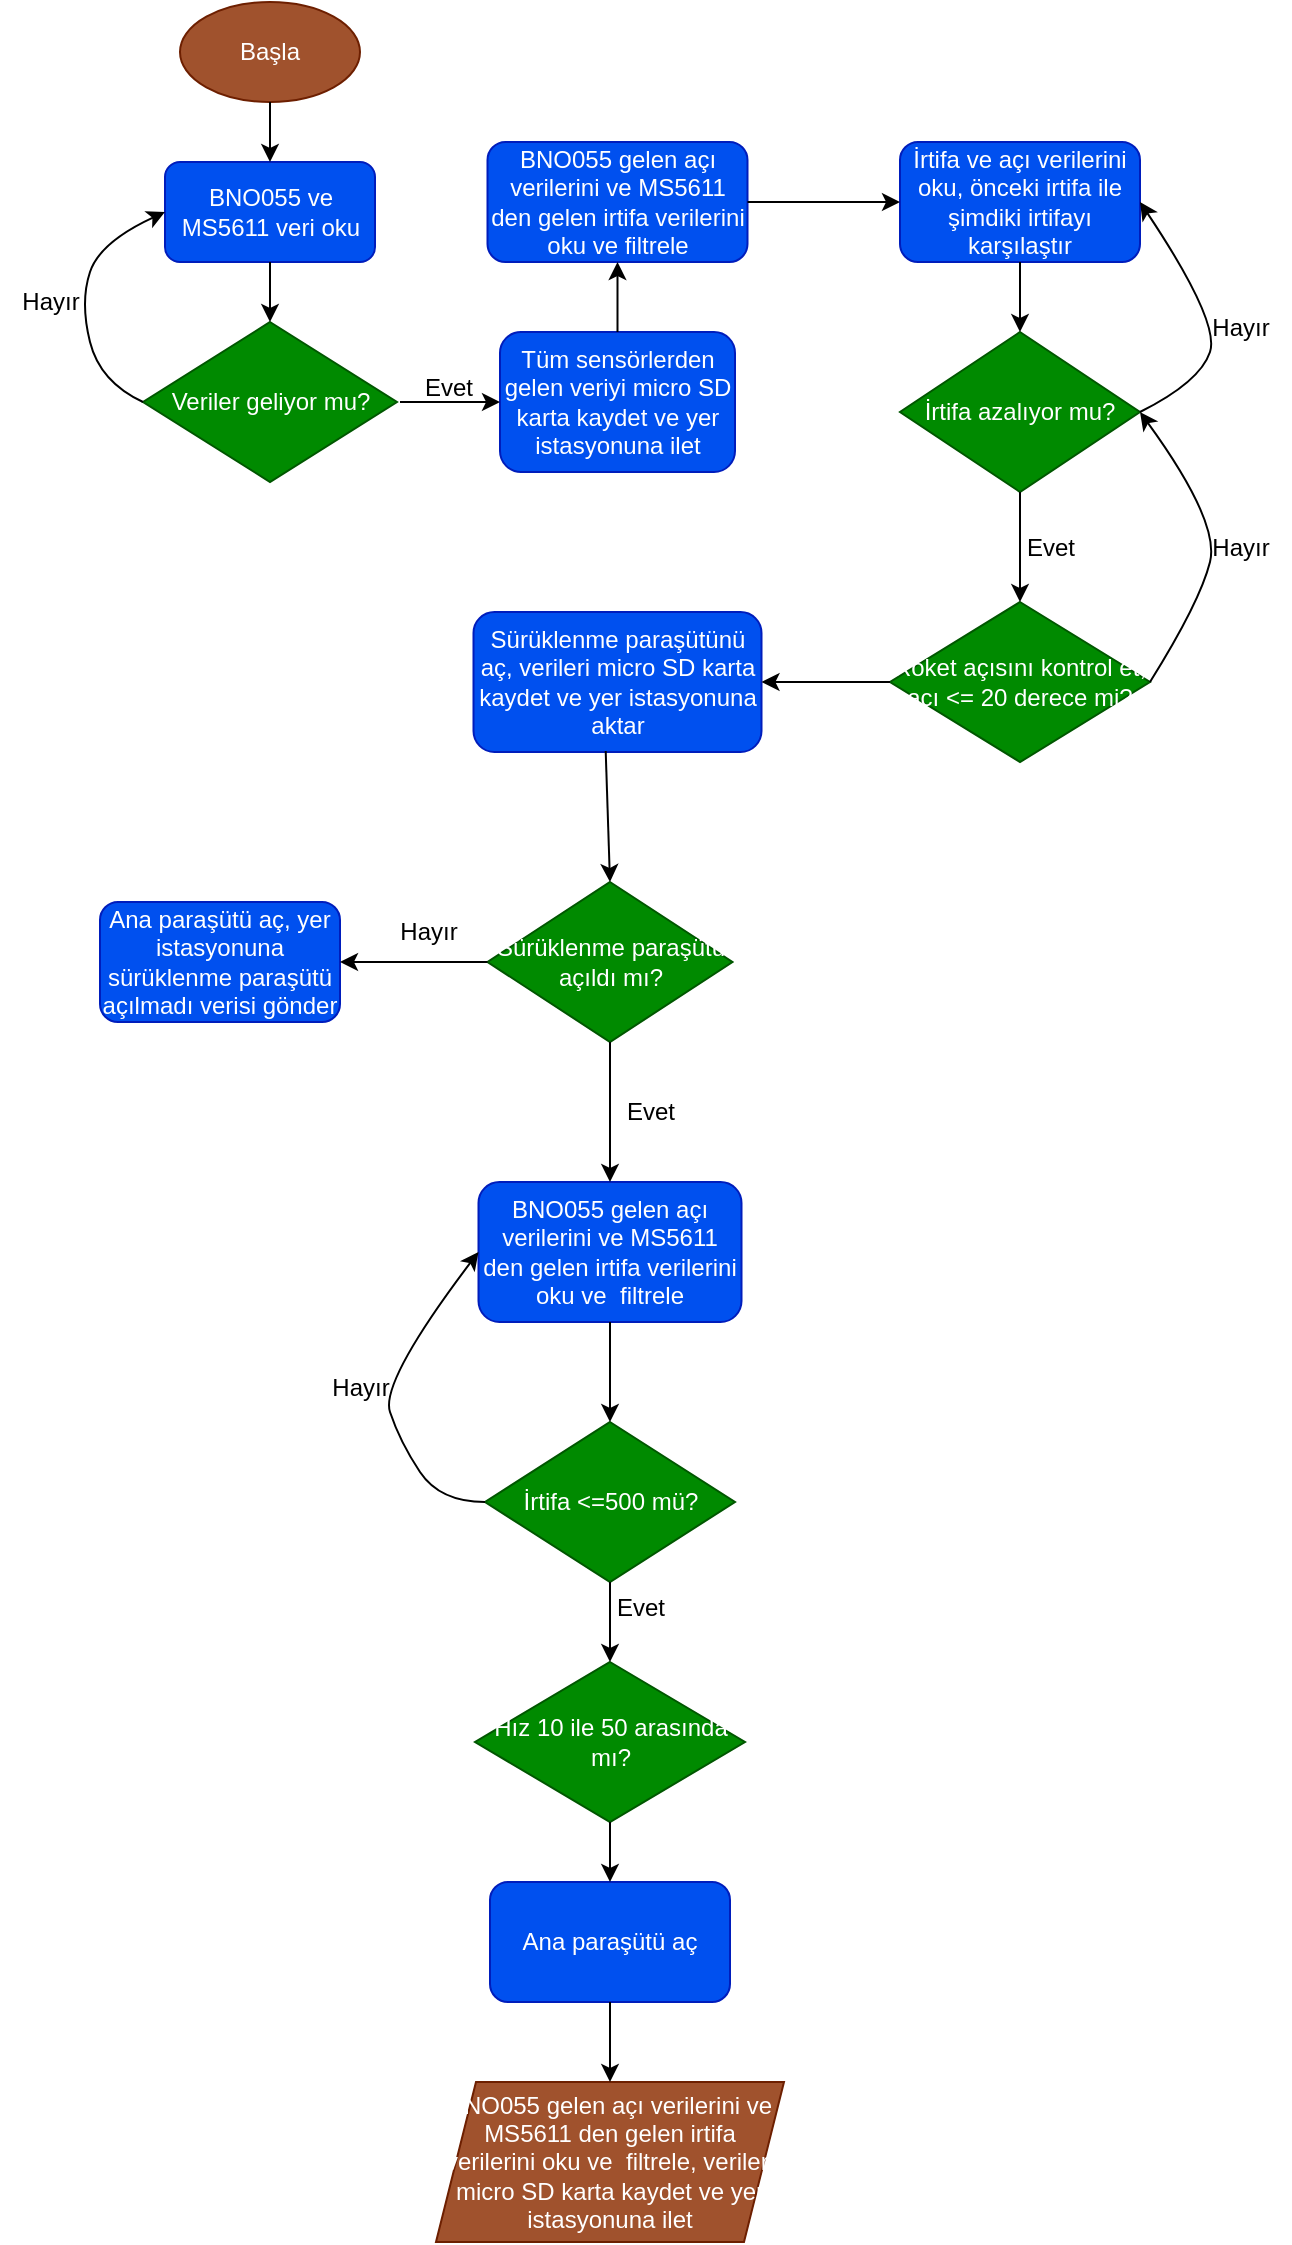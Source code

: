 <mxfile version="23.1.8" type="github">
  <diagram id="C5RBs43oDa-KdzZeNtuy" name="Page-1">
    <mxGraphModel dx="714" dy="1110" grid="1" gridSize="10" guides="1" tooltips="1" connect="1" arrows="1" fold="1" page="1" pageScale="1" pageWidth="827" pageHeight="1169" math="0" shadow="0">
      <root>
        <mxCell id="WIyWlLk6GJQsqaUBKTNV-0" />
        <mxCell id="WIyWlLk6GJQsqaUBKTNV-1" parent="WIyWlLk6GJQsqaUBKTNV-0" />
        <mxCell id="jm2D2IKr8xj5Y7DlY04t-2" value="Başla" style="ellipse;whiteSpace=wrap;html=1;fillColor=#a0522d;fontColor=#ffffff;strokeColor=#6D1F00;" vertex="1" parent="WIyWlLk6GJQsqaUBKTNV-1">
          <mxGeometry x="150" y="30" width="90" height="50" as="geometry" />
        </mxCell>
        <mxCell id="jm2D2IKr8xj5Y7DlY04t-4" value="BNO055 ve MS5611 veri oku" style="rounded=1;whiteSpace=wrap;html=1;fillColor=#0050EF;fontColor=#ffffff;strokeColor=#001DBC;" vertex="1" parent="WIyWlLk6GJQsqaUBKTNV-1">
          <mxGeometry x="142.5" y="110" width="105" height="50" as="geometry" />
        </mxCell>
        <mxCell id="jm2D2IKr8xj5Y7DlY04t-5" value="Veriler geliyor mu?" style="rhombus;whiteSpace=wrap;html=1;fillColor=#008a00;strokeColor=#005700;fontColor=#ffffff;" vertex="1" parent="WIyWlLk6GJQsqaUBKTNV-1">
          <mxGeometry x="131.5" y="190" width="127" height="80" as="geometry" />
        </mxCell>
        <mxCell id="jm2D2IKr8xj5Y7DlY04t-6" value="Tüm sensörlerden gelen veriyi micro SD karta kaydet ve yer istasyonuna ilet" style="rounded=1;whiteSpace=wrap;html=1;fillColor=#0050ef;strokeColor=#001DBC;fontColor=#ffffff;" vertex="1" parent="WIyWlLk6GJQsqaUBKTNV-1">
          <mxGeometry x="310" y="195" width="117.5" height="70" as="geometry" />
        </mxCell>
        <mxCell id="jm2D2IKr8xj5Y7DlY04t-7" value="" style="endArrow=classic;html=1;rounded=0;entryX=0.5;entryY=0;entryDx=0;entryDy=0;exitX=0.5;exitY=1;exitDx=0;exitDy=0;" edge="1" parent="WIyWlLk6GJQsqaUBKTNV-1" source="jm2D2IKr8xj5Y7DlY04t-2" target="jm2D2IKr8xj5Y7DlY04t-4">
          <mxGeometry width="50" height="50" relative="1" as="geometry">
            <mxPoint x="290" y="100" as="sourcePoint" />
            <mxPoint x="290" y="70" as="targetPoint" />
          </mxGeometry>
        </mxCell>
        <mxCell id="jm2D2IKr8xj5Y7DlY04t-8" value="" style="endArrow=classic;html=1;rounded=0;entryX=0.5;entryY=0;entryDx=0;entryDy=0;exitX=0.5;exitY=1;exitDx=0;exitDy=0;" edge="1" parent="WIyWlLk6GJQsqaUBKTNV-1" source="jm2D2IKr8xj5Y7DlY04t-4" target="jm2D2IKr8xj5Y7DlY04t-5">
          <mxGeometry width="50" height="50" relative="1" as="geometry">
            <mxPoint x="280" y="150" as="sourcePoint" />
            <mxPoint x="330" y="100" as="targetPoint" />
          </mxGeometry>
        </mxCell>
        <mxCell id="jm2D2IKr8xj5Y7DlY04t-9" value="" style="endArrow=classic;html=1;rounded=0;entryX=0;entryY=0.5;entryDx=0;entryDy=0;" edge="1" parent="WIyWlLk6GJQsqaUBKTNV-1" target="jm2D2IKr8xj5Y7DlY04t-6">
          <mxGeometry width="50" height="50" relative="1" as="geometry">
            <mxPoint x="260" y="230" as="sourcePoint" />
            <mxPoint x="320" y="150" as="targetPoint" />
          </mxGeometry>
        </mxCell>
        <mxCell id="jm2D2IKr8xj5Y7DlY04t-10" value="Evet" style="text;html=1;align=center;verticalAlign=middle;resizable=0;points=[];autosize=1;strokeColor=none;fillColor=none;labelBackgroundColor=none;" vertex="1" parent="WIyWlLk6GJQsqaUBKTNV-1">
          <mxGeometry x="258.5" y="208" width="50" height="30" as="geometry" />
        </mxCell>
        <mxCell id="jm2D2IKr8xj5Y7DlY04t-11" value="" style="curved=1;endArrow=classic;html=1;rounded=0;entryX=0;entryY=0.5;entryDx=0;entryDy=0;exitX=0;exitY=0.5;exitDx=0;exitDy=0;" edge="1" parent="WIyWlLk6GJQsqaUBKTNV-1" source="jm2D2IKr8xj5Y7DlY04t-5" target="jm2D2IKr8xj5Y7DlY04t-4">
          <mxGeometry width="50" height="50" relative="1" as="geometry">
            <mxPoint x="90" y="190" as="sourcePoint" />
            <mxPoint x="140" y="140" as="targetPoint" />
            <Array as="points">
              <mxPoint x="110" y="220" />
              <mxPoint x="100" y="180" />
              <mxPoint x="110" y="150" />
            </Array>
          </mxGeometry>
        </mxCell>
        <mxCell id="jm2D2IKr8xj5Y7DlY04t-12" value="Hayır" style="text;html=1;align=center;verticalAlign=middle;resizable=0;points=[];autosize=1;strokeColor=none;fillColor=none;" vertex="1" parent="WIyWlLk6GJQsqaUBKTNV-1">
          <mxGeometry x="60" y="165" width="50" height="30" as="geometry" />
        </mxCell>
        <mxCell id="jm2D2IKr8xj5Y7DlY04t-13" value="BNO055 gelen açı verilerini ve MS5611 den gelen irtifa verilerini oku ve filtrele" style="rounded=1;whiteSpace=wrap;html=1;fillColor=#0050ef;fontColor=#ffffff;strokeColor=#001DBC;" vertex="1" parent="WIyWlLk6GJQsqaUBKTNV-1">
          <mxGeometry x="303.75" y="100" width="130" height="60" as="geometry" />
        </mxCell>
        <mxCell id="jm2D2IKr8xj5Y7DlY04t-14" value="İrtifa ve açı verilerini oku, önceki irtifa ile şimdiki irtifayı karşılaştır" style="rounded=1;whiteSpace=wrap;html=1;fillColor=#0050ef;fontColor=#ffffff;strokeColor=#001DBC;" vertex="1" parent="WIyWlLk6GJQsqaUBKTNV-1">
          <mxGeometry x="510" y="100" width="120" height="60" as="geometry" />
        </mxCell>
        <mxCell id="jm2D2IKr8xj5Y7DlY04t-15" value="İrtifa azalıyor mu?" style="rhombus;whiteSpace=wrap;html=1;fillColor=#008a00;strokeColor=#005700;fontColor=#ffffff;" vertex="1" parent="WIyWlLk6GJQsqaUBKTNV-1">
          <mxGeometry x="510" y="195" width="120" height="80" as="geometry" />
        </mxCell>
        <mxCell id="jm2D2IKr8xj5Y7DlY04t-16" value="" style="endArrow=classic;html=1;rounded=0;entryX=0.5;entryY=1;entryDx=0;entryDy=0;exitX=0.5;exitY=0;exitDx=0;exitDy=0;" edge="1" parent="WIyWlLk6GJQsqaUBKTNV-1" source="jm2D2IKr8xj5Y7DlY04t-6" target="jm2D2IKr8xj5Y7DlY04t-13">
          <mxGeometry width="50" height="50" relative="1" as="geometry">
            <mxPoint x="310" y="350" as="sourcePoint" />
            <mxPoint x="360" y="300" as="targetPoint" />
          </mxGeometry>
        </mxCell>
        <mxCell id="jm2D2IKr8xj5Y7DlY04t-17" value="" style="endArrow=classic;html=1;rounded=0;exitX=1;exitY=0.5;exitDx=0;exitDy=0;entryX=0;entryY=0.5;entryDx=0;entryDy=0;" edge="1" parent="WIyWlLk6GJQsqaUBKTNV-1" source="jm2D2IKr8xj5Y7DlY04t-13" target="jm2D2IKr8xj5Y7DlY04t-14">
          <mxGeometry width="50" height="50" relative="1" as="geometry">
            <mxPoint x="440" y="170" as="sourcePoint" />
            <mxPoint x="490" y="120" as="targetPoint" />
          </mxGeometry>
        </mxCell>
        <mxCell id="jm2D2IKr8xj5Y7DlY04t-18" value="" style="endArrow=classic;html=1;rounded=0;exitX=0.5;exitY=1;exitDx=0;exitDy=0;entryX=0.5;entryY=0;entryDx=0;entryDy=0;" edge="1" parent="WIyWlLk6GJQsqaUBKTNV-1" source="jm2D2IKr8xj5Y7DlY04t-14" target="jm2D2IKr8xj5Y7DlY04t-15">
          <mxGeometry width="50" height="50" relative="1" as="geometry">
            <mxPoint x="650" y="210" as="sourcePoint" />
            <mxPoint x="570" y="190" as="targetPoint" />
          </mxGeometry>
        </mxCell>
        <mxCell id="jm2D2IKr8xj5Y7DlY04t-20" value="" style="curved=1;endArrow=classic;html=1;rounded=0;entryX=1;entryY=0.5;entryDx=0;entryDy=0;exitX=1;exitY=0.5;exitDx=0;exitDy=0;" edge="1" parent="WIyWlLk6GJQsqaUBKTNV-1" source="jm2D2IKr8xj5Y7DlY04t-15" target="jm2D2IKr8xj5Y7DlY04t-14">
          <mxGeometry width="50" height="50" relative="1" as="geometry">
            <mxPoint x="620" y="230" as="sourcePoint" />
            <mxPoint x="670" y="180" as="targetPoint" />
            <Array as="points">
              <mxPoint x="660" y="220" />
              <mxPoint x="670" y="190" />
            </Array>
          </mxGeometry>
        </mxCell>
        <mxCell id="jm2D2IKr8xj5Y7DlY04t-21" value="Hayır" style="text;html=1;align=center;verticalAlign=middle;resizable=0;points=[];autosize=1;strokeColor=none;fillColor=none;" vertex="1" parent="WIyWlLk6GJQsqaUBKTNV-1">
          <mxGeometry x="655" y="178" width="50" height="30" as="geometry" />
        </mxCell>
        <mxCell id="jm2D2IKr8xj5Y7DlY04t-22" value="Roket açısını kontrol et, açı &amp;lt;= 20 derece mi?" style="rhombus;whiteSpace=wrap;html=1;fillColor=#008a00;fontColor=#ffffff;strokeColor=#005700;" vertex="1" parent="WIyWlLk6GJQsqaUBKTNV-1">
          <mxGeometry x="505" y="330" width="130" height="80" as="geometry" />
        </mxCell>
        <mxCell id="jm2D2IKr8xj5Y7DlY04t-23" value="" style="endArrow=classic;html=1;rounded=0;entryX=0.5;entryY=0;entryDx=0;entryDy=0;exitX=0.5;exitY=1;exitDx=0;exitDy=0;" edge="1" parent="WIyWlLk6GJQsqaUBKTNV-1" source="jm2D2IKr8xj5Y7DlY04t-15" target="jm2D2IKr8xj5Y7DlY04t-22">
          <mxGeometry width="50" height="50" relative="1" as="geometry">
            <mxPoint x="430" y="360" as="sourcePoint" />
            <mxPoint x="480" y="310" as="targetPoint" />
          </mxGeometry>
        </mxCell>
        <mxCell id="jm2D2IKr8xj5Y7DlY04t-24" value="Evet" style="text;html=1;align=center;verticalAlign=middle;resizable=0;points=[];autosize=1;strokeColor=none;fillColor=none;" vertex="1" parent="WIyWlLk6GJQsqaUBKTNV-1">
          <mxGeometry x="560" y="288" width="50" height="30" as="geometry" />
        </mxCell>
        <mxCell id="jm2D2IKr8xj5Y7DlY04t-25" value="" style="curved=1;endArrow=classic;html=1;rounded=0;entryX=1;entryY=0.5;entryDx=0;entryDy=0;exitX=1;exitY=0.5;exitDx=0;exitDy=0;" edge="1" parent="WIyWlLk6GJQsqaUBKTNV-1" source="jm2D2IKr8xj5Y7DlY04t-22" target="jm2D2IKr8xj5Y7DlY04t-15">
          <mxGeometry width="50" height="50" relative="1" as="geometry">
            <mxPoint x="670" y="340" as="sourcePoint" />
            <mxPoint x="720" y="290" as="targetPoint" />
            <Array as="points">
              <mxPoint x="660" y="330" />
              <mxPoint x="670" y="290" />
            </Array>
          </mxGeometry>
        </mxCell>
        <mxCell id="jm2D2IKr8xj5Y7DlY04t-26" value="Hayır" style="text;html=1;align=center;verticalAlign=middle;resizable=0;points=[];autosize=1;strokeColor=none;fillColor=none;" vertex="1" parent="WIyWlLk6GJQsqaUBKTNV-1">
          <mxGeometry x="655" y="288" width="50" height="30" as="geometry" />
        </mxCell>
        <mxCell id="jm2D2IKr8xj5Y7DlY04t-27" value="Sürüklenme paraşütünü aç, verileri micro SD karta kaydet ve yer istasyonuna aktar" style="rounded=1;whiteSpace=wrap;html=1;fillColor=#0050ef;fontColor=#ffffff;strokeColor=#001DBC;" vertex="1" parent="WIyWlLk6GJQsqaUBKTNV-1">
          <mxGeometry x="296.75" y="335" width="144" height="70" as="geometry" />
        </mxCell>
        <mxCell id="jm2D2IKr8xj5Y7DlY04t-28" value="" style="endArrow=classic;html=1;rounded=0;entryX=1;entryY=0.5;entryDx=0;entryDy=0;exitX=0;exitY=0.5;exitDx=0;exitDy=0;" edge="1" parent="WIyWlLk6GJQsqaUBKTNV-1" source="jm2D2IKr8xj5Y7DlY04t-22" target="jm2D2IKr8xj5Y7DlY04t-27">
          <mxGeometry width="50" height="50" relative="1" as="geometry">
            <mxPoint x="440" y="460" as="sourcePoint" />
            <mxPoint x="490" y="410" as="targetPoint" />
          </mxGeometry>
        </mxCell>
        <mxCell id="jm2D2IKr8xj5Y7DlY04t-30" value="Sürüklenme paraşütü açıldı mı?" style="rhombus;whiteSpace=wrap;html=1;fillColor=#008a00;fontColor=#ffffff;strokeColor=#005700;" vertex="1" parent="WIyWlLk6GJQsqaUBKTNV-1">
          <mxGeometry x="303.75" y="470" width="122.5" height="80" as="geometry" />
        </mxCell>
        <mxCell id="jm2D2IKr8xj5Y7DlY04t-33" value="BNO055 gelen açı verilerini ve MS5611 den gelen irtifa verilerini oku ve&amp;nbsp; filtrele" style="rounded=1;whiteSpace=wrap;html=1;fillColor=#0050ef;fontColor=#ffffff;strokeColor=#001DBC;" vertex="1" parent="WIyWlLk6GJQsqaUBKTNV-1">
          <mxGeometry x="299.25" y="620" width="131.5" height="70" as="geometry" />
        </mxCell>
        <mxCell id="jm2D2IKr8xj5Y7DlY04t-34" value="" style="endArrow=classic;html=1;rounded=0;entryX=0.5;entryY=0;entryDx=0;entryDy=0;exitX=0.5;exitY=1;exitDx=0;exitDy=0;" edge="1" parent="WIyWlLk6GJQsqaUBKTNV-1" source="jm2D2IKr8xj5Y7DlY04t-30" target="jm2D2IKr8xj5Y7DlY04t-33">
          <mxGeometry width="50" height="50" relative="1" as="geometry">
            <mxPoint x="120" y="460" as="sourcePoint" />
            <mxPoint x="170" y="410" as="targetPoint" />
          </mxGeometry>
        </mxCell>
        <mxCell id="jm2D2IKr8xj5Y7DlY04t-35" value="Evet" style="text;html=1;align=center;verticalAlign=middle;resizable=0;points=[];autosize=1;strokeColor=none;fillColor=none;" vertex="1" parent="WIyWlLk6GJQsqaUBKTNV-1">
          <mxGeometry x="360" y="569.5" width="50" height="30" as="geometry" />
        </mxCell>
        <mxCell id="jm2D2IKr8xj5Y7DlY04t-38" value="" style="endArrow=classic;html=1;rounded=0;entryX=0.5;entryY=0;entryDx=0;entryDy=0;exitX=0.459;exitY=0.993;exitDx=0;exitDy=0;exitPerimeter=0;" edge="1" parent="WIyWlLk6GJQsqaUBKTNV-1" source="jm2D2IKr8xj5Y7DlY04t-27" target="jm2D2IKr8xj5Y7DlY04t-30">
          <mxGeometry width="50" height="50" relative="1" as="geometry">
            <mxPoint x="310" y="480" as="sourcePoint" />
            <mxPoint x="360" y="430" as="targetPoint" />
          </mxGeometry>
        </mxCell>
        <mxCell id="jm2D2IKr8xj5Y7DlY04t-39" value="Ana paraşütü aç, yer istasyonuna sürüklenme paraşütü açılmadı verisi gönder" style="rounded=1;whiteSpace=wrap;html=1;fillColor=#0050ef;fontColor=#ffffff;strokeColor=#001DBC;" vertex="1" parent="WIyWlLk6GJQsqaUBKTNV-1">
          <mxGeometry x="110" y="480" width="120" height="60" as="geometry" />
        </mxCell>
        <mxCell id="jm2D2IKr8xj5Y7DlY04t-40" value="" style="endArrow=classic;html=1;rounded=0;entryX=1;entryY=0.5;entryDx=0;entryDy=0;exitX=0;exitY=0.5;exitDx=0;exitDy=0;" edge="1" parent="WIyWlLk6GJQsqaUBKTNV-1" source="jm2D2IKr8xj5Y7DlY04t-30" target="jm2D2IKr8xj5Y7DlY04t-39">
          <mxGeometry width="50" height="50" relative="1" as="geometry">
            <mxPoint x="300" y="510" as="sourcePoint" />
            <mxPoint x="270" y="540" as="targetPoint" />
          </mxGeometry>
        </mxCell>
        <mxCell id="jm2D2IKr8xj5Y7DlY04t-41" value="Hayır" style="text;html=1;align=center;verticalAlign=middle;resizable=0;points=[];autosize=1;strokeColor=none;fillColor=none;" vertex="1" parent="WIyWlLk6GJQsqaUBKTNV-1">
          <mxGeometry x="249.25" y="480" width="50" height="30" as="geometry" />
        </mxCell>
        <mxCell id="jm2D2IKr8xj5Y7DlY04t-42" value="İrtifa &amp;lt;=500 mü?" style="rhombus;whiteSpace=wrap;html=1;fillColor=#008a00;fontColor=#ffffff;strokeColor=#005700;" vertex="1" parent="WIyWlLk6GJQsqaUBKTNV-1">
          <mxGeometry x="302.5" y="740" width="125" height="80" as="geometry" />
        </mxCell>
        <mxCell id="jm2D2IKr8xj5Y7DlY04t-43" value="" style="endArrow=classic;html=1;rounded=0;entryX=0.5;entryY=0;entryDx=0;entryDy=0;exitX=0.5;exitY=1;exitDx=0;exitDy=0;" edge="1" parent="WIyWlLk6GJQsqaUBKTNV-1" source="jm2D2IKr8xj5Y7DlY04t-33" target="jm2D2IKr8xj5Y7DlY04t-42">
          <mxGeometry width="50" height="50" relative="1" as="geometry">
            <mxPoint x="290" y="760" as="sourcePoint" />
            <mxPoint x="340" y="710" as="targetPoint" />
          </mxGeometry>
        </mxCell>
        <mxCell id="jm2D2IKr8xj5Y7DlY04t-44" value="Hız 10 ile 50 arasında mı?" style="rhombus;whiteSpace=wrap;html=1;fillColor=#008a00;fontColor=#ffffff;strokeColor=#005700;" vertex="1" parent="WIyWlLk6GJQsqaUBKTNV-1">
          <mxGeometry x="297.5" y="860" width="135" height="80" as="geometry" />
        </mxCell>
        <mxCell id="jm2D2IKr8xj5Y7DlY04t-45" value="" style="endArrow=classic;html=1;rounded=0;entryX=0.5;entryY=0;entryDx=0;entryDy=0;exitX=0.5;exitY=1;exitDx=0;exitDy=0;" edge="1" parent="WIyWlLk6GJQsqaUBKTNV-1" source="jm2D2IKr8xj5Y7DlY04t-42" target="jm2D2IKr8xj5Y7DlY04t-44">
          <mxGeometry width="50" height="50" relative="1" as="geometry">
            <mxPoint x="290" y="870" as="sourcePoint" />
            <mxPoint x="340" y="820" as="targetPoint" />
          </mxGeometry>
        </mxCell>
        <mxCell id="jm2D2IKr8xj5Y7DlY04t-46" value="" style="curved=1;endArrow=classic;html=1;rounded=0;exitX=0;exitY=0.5;exitDx=0;exitDy=0;entryX=0;entryY=0.5;entryDx=0;entryDy=0;" edge="1" parent="WIyWlLk6GJQsqaUBKTNV-1" source="jm2D2IKr8xj5Y7DlY04t-42" target="jm2D2IKr8xj5Y7DlY04t-33">
          <mxGeometry width="50" height="50" relative="1" as="geometry">
            <mxPoint x="230" y="780" as="sourcePoint" />
            <mxPoint x="280" y="730" as="targetPoint" />
            <Array as="points">
              <mxPoint x="280" y="780" />
              <mxPoint x="260" y="750" />
              <mxPoint x="250" y="720" />
            </Array>
          </mxGeometry>
        </mxCell>
        <mxCell id="jm2D2IKr8xj5Y7DlY04t-47" value="Hayır" style="text;html=1;align=center;verticalAlign=middle;resizable=0;points=[];autosize=1;strokeColor=none;fillColor=none;" vertex="1" parent="WIyWlLk6GJQsqaUBKTNV-1">
          <mxGeometry x="215" y="708" width="50" height="30" as="geometry" />
        </mxCell>
        <mxCell id="jm2D2IKr8xj5Y7DlY04t-48" value="Evet" style="text;html=1;align=center;verticalAlign=middle;resizable=0;points=[];autosize=1;strokeColor=none;fillColor=none;" vertex="1" parent="WIyWlLk6GJQsqaUBKTNV-1">
          <mxGeometry x="355" y="818" width="50" height="30" as="geometry" />
        </mxCell>
        <mxCell id="jm2D2IKr8xj5Y7DlY04t-50" value="Ana paraşütü aç" style="rounded=1;whiteSpace=wrap;html=1;fillColor=#0050ef;fontColor=#ffffff;strokeColor=#001DBC;" vertex="1" parent="WIyWlLk6GJQsqaUBKTNV-1">
          <mxGeometry x="305" y="970" width="120" height="60" as="geometry" />
        </mxCell>
        <mxCell id="jm2D2IKr8xj5Y7DlY04t-51" value="" style="endArrow=classic;html=1;rounded=0;entryX=0.5;entryY=0;entryDx=0;entryDy=0;exitX=0.5;exitY=1;exitDx=0;exitDy=0;" edge="1" parent="WIyWlLk6GJQsqaUBKTNV-1" source="jm2D2IKr8xj5Y7DlY04t-44" target="jm2D2IKr8xj5Y7DlY04t-50">
          <mxGeometry width="50" height="50" relative="1" as="geometry">
            <mxPoint x="260" y="990" as="sourcePoint" />
            <mxPoint x="310" y="940" as="targetPoint" />
          </mxGeometry>
        </mxCell>
        <mxCell id="jm2D2IKr8xj5Y7DlY04t-52" value="BNO055 gelen açı verilerini ve MS5611 den gelen irtifa verilerini oku ve&amp;nbsp; filtrele, verileri micro SD karta kaydet ve yer istasyonuna ilet" style="shape=parallelogram;perimeter=parallelogramPerimeter;whiteSpace=wrap;html=1;fixedSize=1;fillColor=#a0522d;fontColor=#ffffff;strokeColor=#6D1F00;" vertex="1" parent="WIyWlLk6GJQsqaUBKTNV-1">
          <mxGeometry x="278" y="1070" width="174" height="80" as="geometry" />
        </mxCell>
        <mxCell id="jm2D2IKr8xj5Y7DlY04t-53" value="" style="endArrow=classic;html=1;rounded=0;entryX=0.5;entryY=0;entryDx=0;entryDy=0;exitX=0.5;exitY=1;exitDx=0;exitDy=0;" edge="1" parent="WIyWlLk6GJQsqaUBKTNV-1" source="jm2D2IKr8xj5Y7DlY04t-50" target="jm2D2IKr8xj5Y7DlY04t-52">
          <mxGeometry width="50" height="50" relative="1" as="geometry">
            <mxPoint x="250" y="1090" as="sourcePoint" />
            <mxPoint x="300" y="1040" as="targetPoint" />
          </mxGeometry>
        </mxCell>
      </root>
    </mxGraphModel>
  </diagram>
</mxfile>
